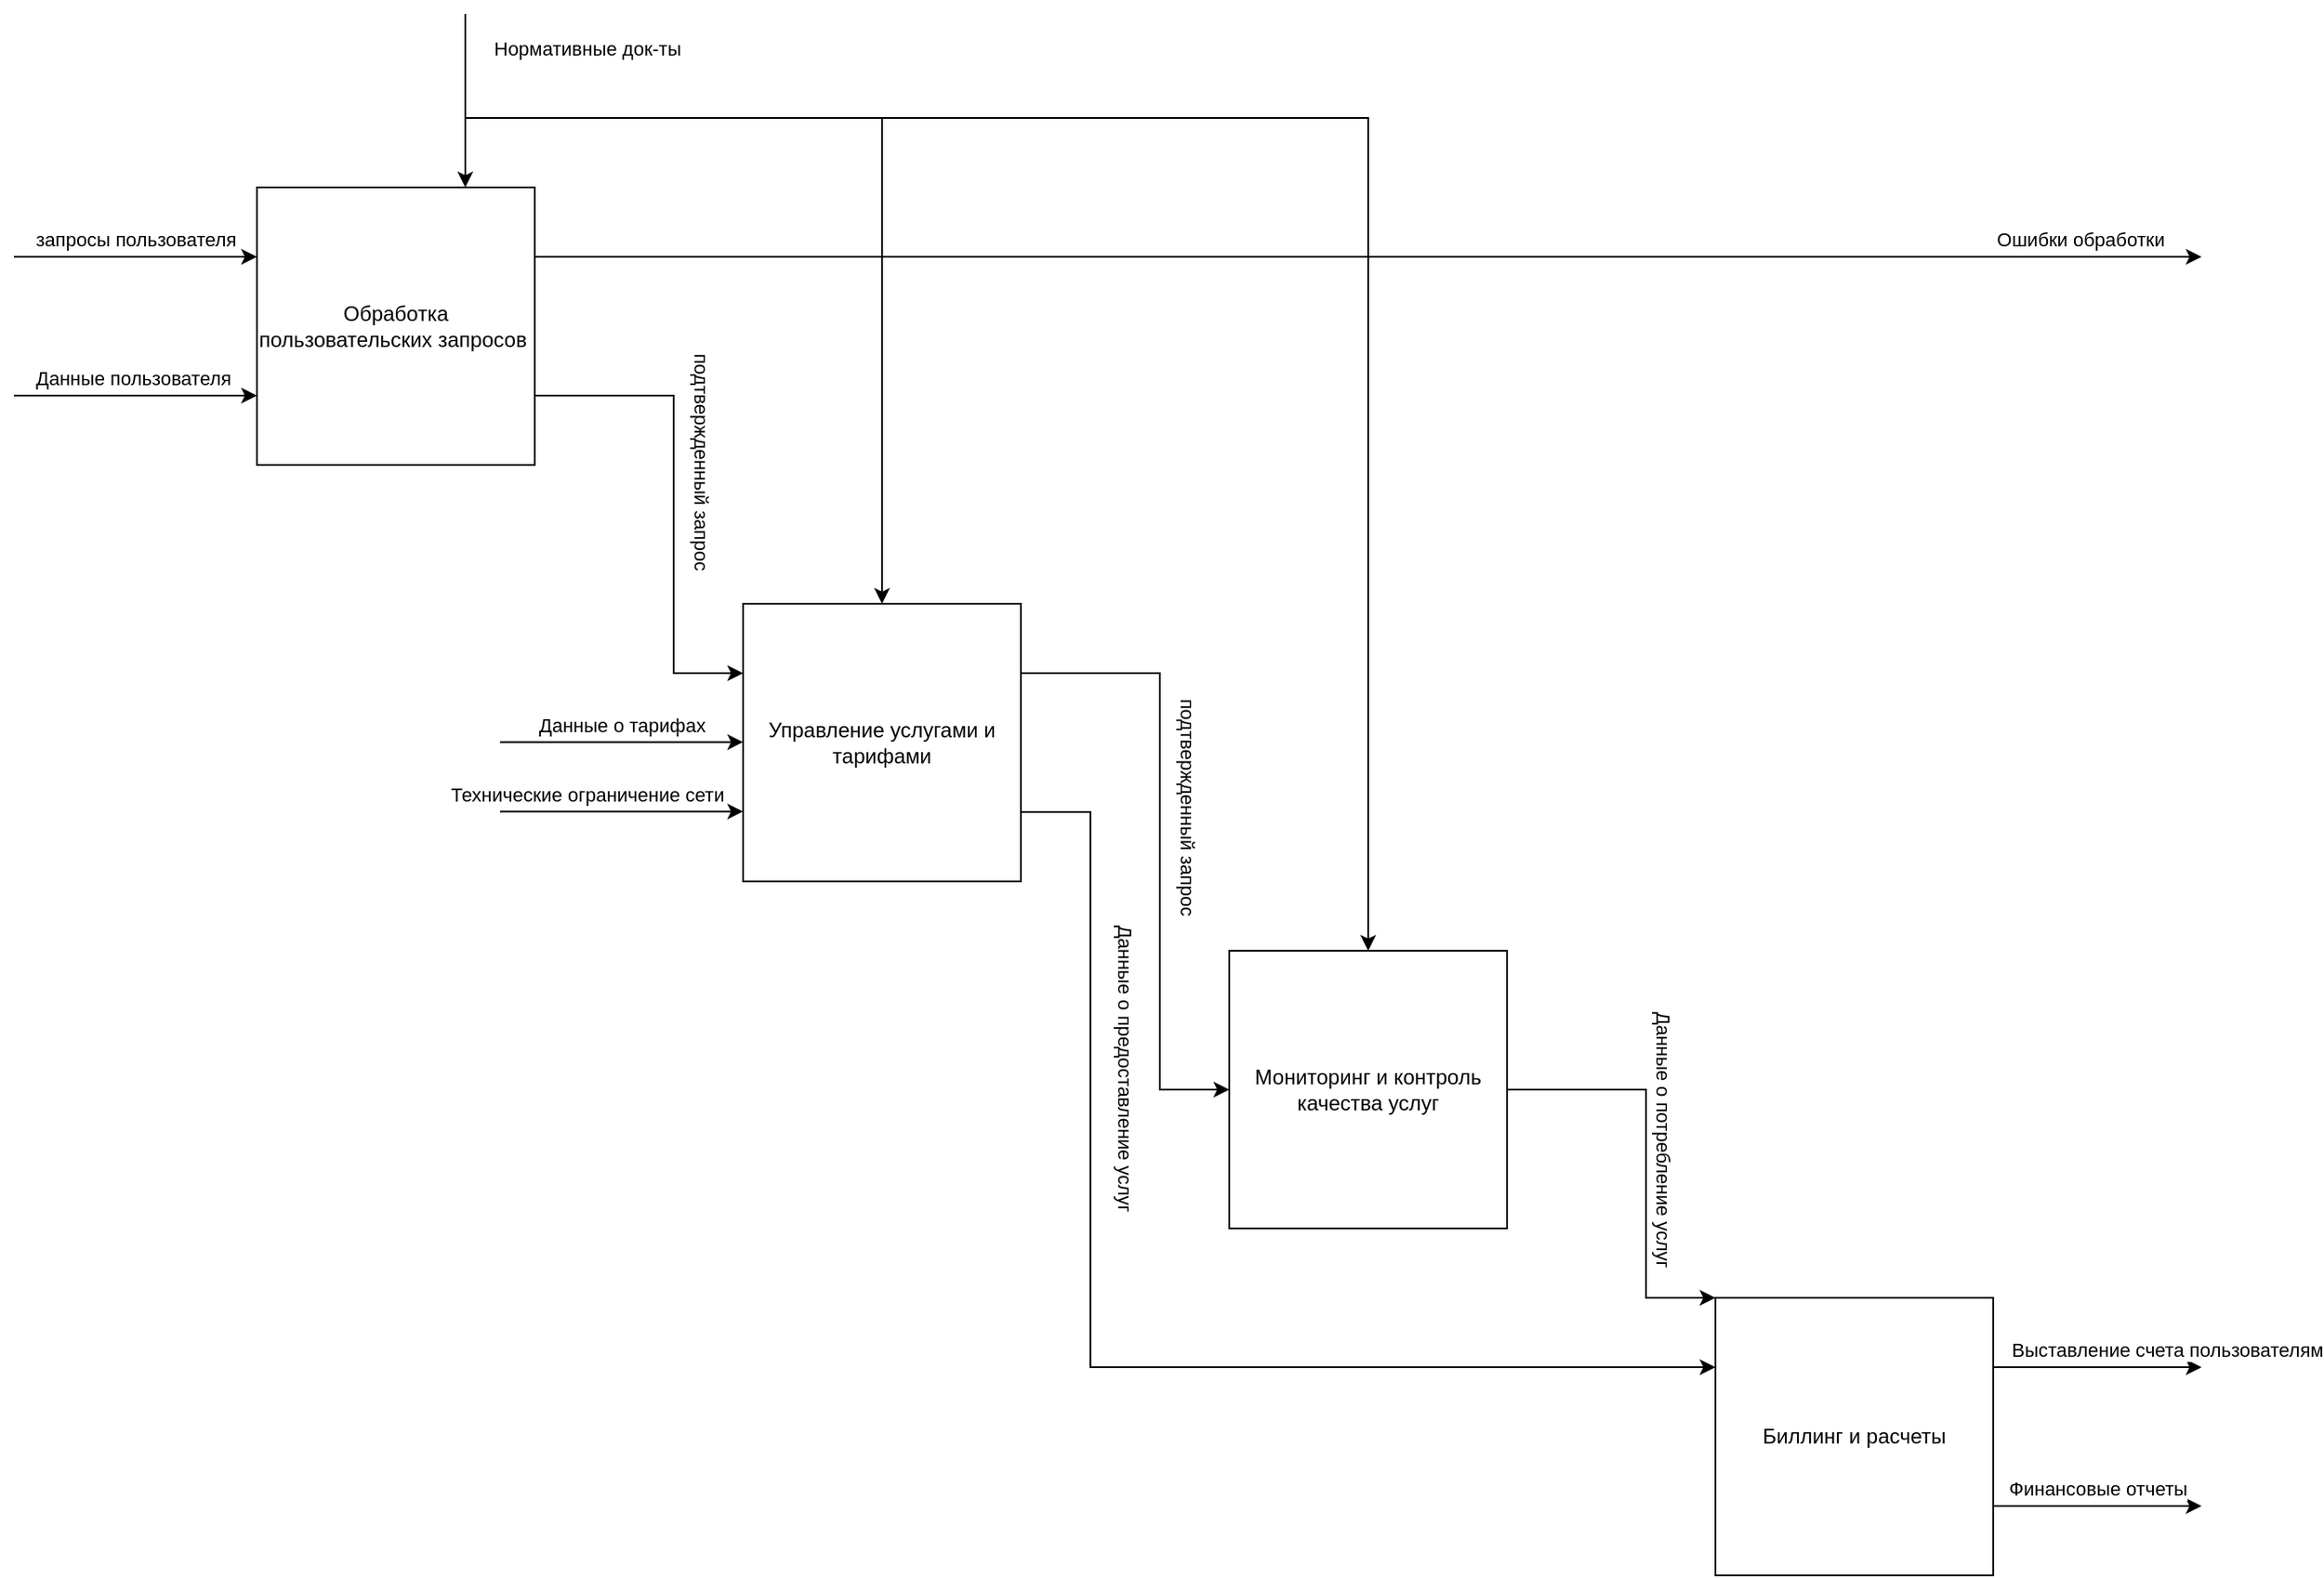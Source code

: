 <mxfile version="26.2.13">
  <diagram name="Страница — 1" id="MvSdMeWJG2DtJyz9JSFU">
    <mxGraphModel dx="1240" dy="1923" grid="1" gridSize="10" guides="1" tooltips="1" connect="1" arrows="1" fold="1" page="1" pageScale="1" pageWidth="827" pageHeight="1169" math="0" shadow="0">
      <root>
        <mxCell id="0" />
        <mxCell id="1" parent="0" />
        <mxCell id="gJK0XPvTsT3H99cA7qqP-1" value="Обработка пользовательских запросов&amp;nbsp;" style="whiteSpace=wrap;html=1;aspect=fixed;" parent="1" vertex="1">
          <mxGeometry x="160" y="160" width="160" height="160" as="geometry" />
        </mxCell>
        <mxCell id="gJK0XPvTsT3H99cA7qqP-2" value="Управление услугами и тарифами" style="whiteSpace=wrap;html=1;aspect=fixed;" parent="1" vertex="1">
          <mxGeometry x="440" y="400" width="160" height="160" as="geometry" />
        </mxCell>
        <mxCell id="NioCOm3TTgTSaaTfJ0C6-2" value="" style="edgeStyle=orthogonalEdgeStyle;rounded=0;orthogonalLoop=1;jettySize=auto;html=1;entryX=0;entryY=0;entryDx=0;entryDy=0;" parent="1" source="gJK0XPvTsT3H99cA7qqP-3" target="NioCOm3TTgTSaaTfJ0C6-1" edge="1">
          <mxGeometry relative="1" as="geometry">
            <Array as="points">
              <mxPoint x="960" y="680" />
              <mxPoint x="960" y="800" />
            </Array>
          </mxGeometry>
        </mxCell>
        <mxCell id="NioCOm3TTgTSaaTfJ0C6-4" value="Данные о потребление услуг" style="edgeLabel;html=1;align=center;verticalAlign=middle;resizable=0;points=[];rotation=90;" parent="NioCOm3TTgTSaaTfJ0C6-2" vertex="1" connectable="0">
          <mxGeometry x="-0.1" y="-1" relative="1" as="geometry">
            <mxPoint x="11" as="offset" />
          </mxGeometry>
        </mxCell>
        <mxCell id="gJK0XPvTsT3H99cA7qqP-3" value="Мониторинг и контроль качества услуг" style="whiteSpace=wrap;html=1;aspect=fixed;" parent="1" vertex="1">
          <mxGeometry x="720" y="600" width="160" height="160" as="geometry" />
        </mxCell>
        <mxCell id="gJK0XPvTsT3H99cA7qqP-4" value="запросы пользователя" style="endArrow=classic;html=1;rounded=0;entryX=0;entryY=0.25;entryDx=0;entryDy=0;" parent="1" target="gJK0XPvTsT3H99cA7qqP-1" edge="1">
          <mxGeometry y="10" width="50" height="50" relative="1" as="geometry">
            <mxPoint x="20" y="200" as="sourcePoint" />
            <mxPoint x="430" y="370" as="targetPoint" />
            <mxPoint as="offset" />
          </mxGeometry>
        </mxCell>
        <mxCell id="gJK0XPvTsT3H99cA7qqP-7" value="Данные пользователя&amp;nbsp;" style="endArrow=classic;html=1;rounded=0;entryX=0;entryY=0.25;entryDx=0;entryDy=0;" parent="1" edge="1">
          <mxGeometry y="10" width="50" height="50" relative="1" as="geometry">
            <mxPoint x="20" y="280" as="sourcePoint" />
            <mxPoint x="160" y="280" as="targetPoint" />
            <Array as="points">
              <mxPoint x="90" y="280" />
            </Array>
            <mxPoint as="offset" />
          </mxGeometry>
        </mxCell>
        <mxCell id="gJK0XPvTsT3H99cA7qqP-8" value="" style="endArrow=classic;html=1;rounded=0;entryX=0.75;entryY=0;entryDx=0;entryDy=0;" parent="1" target="gJK0XPvTsT3H99cA7qqP-1" edge="1">
          <mxGeometry width="50" height="50" relative="1" as="geometry">
            <mxPoint x="280" y="60" as="sourcePoint" />
            <mxPoint x="430" y="370" as="targetPoint" />
          </mxGeometry>
        </mxCell>
        <mxCell id="gJK0XPvTsT3H99cA7qqP-11" value="Нормативные док-ты" style="edgeLabel;html=1;align=center;verticalAlign=middle;resizable=0;points=[];rotation=0;" parent="gJK0XPvTsT3H99cA7qqP-8" vertex="1" connectable="0">
          <mxGeometry x="-0.54" y="1" relative="1" as="geometry">
            <mxPoint x="69" y="-3" as="offset" />
          </mxGeometry>
        </mxCell>
        <mxCell id="gJK0XPvTsT3H99cA7qqP-9" value="" style="endArrow=classic;html=1;rounded=0;entryX=0.5;entryY=0;entryDx=0;entryDy=0;endSize=6;strokeWidth=1;" parent="1" target="gJK0XPvTsT3H99cA7qqP-2" edge="1">
          <mxGeometry width="50" height="50" relative="1" as="geometry">
            <mxPoint x="280" y="120" as="sourcePoint" />
            <mxPoint x="430" y="370" as="targetPoint" />
            <Array as="points">
              <mxPoint x="520" y="120" />
            </Array>
          </mxGeometry>
        </mxCell>
        <mxCell id="gJK0XPvTsT3H99cA7qqP-10" value="" style="endArrow=classic;html=1;rounded=0;entryX=0.5;entryY=0;entryDx=0;entryDy=0;" parent="1" target="gJK0XPvTsT3H99cA7qqP-3" edge="1">
          <mxGeometry width="50" height="50" relative="1" as="geometry">
            <mxPoint x="480" y="120" as="sourcePoint" />
            <mxPoint x="430" y="370" as="targetPoint" />
            <Array as="points">
              <mxPoint x="800" y="120" />
            </Array>
          </mxGeometry>
        </mxCell>
        <mxCell id="gJK0XPvTsT3H99cA7qqP-12" value="" style="endArrow=classic;html=1;rounded=0;exitX=1;exitY=0.75;exitDx=0;exitDy=0;entryX=0;entryY=0.25;entryDx=0;entryDy=0;" parent="1" source="gJK0XPvTsT3H99cA7qqP-1" target="gJK0XPvTsT3H99cA7qqP-2" edge="1">
          <mxGeometry width="50" height="50" relative="1" as="geometry">
            <mxPoint x="380" y="420" as="sourcePoint" />
            <mxPoint x="430" y="370" as="targetPoint" />
            <Array as="points">
              <mxPoint x="400" y="280" />
              <mxPoint x="400" y="440" />
            </Array>
          </mxGeometry>
        </mxCell>
        <mxCell id="gJK0XPvTsT3H99cA7qqP-13" value="подтвержденный запрос&amp;nbsp;" style="edgeLabel;html=1;align=center;verticalAlign=middle;resizable=0;points=[];rotation=90;" parent="gJK0XPvTsT3H99cA7qqP-12" vertex="1" connectable="0">
          <mxGeometry x="-0.034" relative="1" as="geometry">
            <mxPoint x="16" y="-16" as="offset" />
          </mxGeometry>
        </mxCell>
        <mxCell id="gJK0XPvTsT3H99cA7qqP-15" value="" style="endArrow=classic;html=1;rounded=0;exitX=1;exitY=0.25;exitDx=0;exitDy=0;" parent="1" source="gJK0XPvTsT3H99cA7qqP-1" edge="1">
          <mxGeometry width="50" height="50" relative="1" as="geometry">
            <mxPoint x="400" y="240" as="sourcePoint" />
            <mxPoint x="1280" y="200" as="targetPoint" />
          </mxGeometry>
        </mxCell>
        <mxCell id="gJK0XPvTsT3H99cA7qqP-16" value="Ошибки обработки" style="edgeLabel;html=1;align=center;verticalAlign=middle;resizable=0;points=[];" parent="gJK0XPvTsT3H99cA7qqP-15" vertex="1" connectable="0">
          <mxGeometry x="-0.838" y="-1" relative="1" as="geometry">
            <mxPoint x="812" y="-11" as="offset" />
          </mxGeometry>
        </mxCell>
        <mxCell id="gJK0XPvTsT3H99cA7qqP-17" value="Данные о тарифах" style="endArrow=classic;html=1;rounded=0;entryX=0;entryY=0.25;entryDx=0;entryDy=0;" parent="1" edge="1">
          <mxGeometry y="10" width="50" height="50" relative="1" as="geometry">
            <mxPoint x="300" y="479.71" as="sourcePoint" />
            <mxPoint x="440" y="479.71" as="targetPoint" />
            <mxPoint as="offset" />
          </mxGeometry>
        </mxCell>
        <mxCell id="gJK0XPvTsT3H99cA7qqP-18" value="Технические ограничение сети" style="endArrow=classic;html=1;rounded=0;entryX=0;entryY=0.25;entryDx=0;entryDy=0;" parent="1" edge="1">
          <mxGeometry x="-0.286" y="10" width="50" height="50" relative="1" as="geometry">
            <mxPoint x="300" y="519.71" as="sourcePoint" />
            <mxPoint x="440" y="519.71" as="targetPoint" />
            <mxPoint as="offset" />
          </mxGeometry>
        </mxCell>
        <mxCell id="gJK0XPvTsT3H99cA7qqP-19" value="" style="endArrow=classic;html=1;rounded=0;exitX=1;exitY=0.25;exitDx=0;exitDy=0;entryX=0;entryY=0.25;entryDx=0;entryDy=0;" parent="1" source="gJK0XPvTsT3H99cA7qqP-2" edge="1">
          <mxGeometry width="50" height="50" relative="1" as="geometry">
            <mxPoint x="600" y="520" as="sourcePoint" />
            <mxPoint x="720" y="680" as="targetPoint" />
            <Array as="points">
              <mxPoint x="680" y="440" />
              <mxPoint x="680" y="520" />
              <mxPoint x="680" y="600" />
              <mxPoint x="680" y="680" />
            </Array>
          </mxGeometry>
        </mxCell>
        <mxCell id="gJK0XPvTsT3H99cA7qqP-20" value="подтвержденный запрос&amp;nbsp;" style="edgeLabel;html=1;align=center;verticalAlign=middle;resizable=0;points=[];rotation=90;" parent="gJK0XPvTsT3H99cA7qqP-19" vertex="1" connectable="0">
          <mxGeometry x="-0.034" relative="1" as="geometry">
            <mxPoint x="16" y="-16" as="offset" />
          </mxGeometry>
        </mxCell>
        <mxCell id="NioCOm3TTgTSaaTfJ0C6-1" value="Биллинг и расчеты" style="whiteSpace=wrap;html=1;aspect=fixed;" parent="1" vertex="1">
          <mxGeometry x="1000" y="800" width="160" height="160" as="geometry" />
        </mxCell>
        <mxCell id="NioCOm3TTgTSaaTfJ0C6-5" value="" style="endArrow=classic;html=1;rounded=0;exitX=1;exitY=0.75;exitDx=0;exitDy=0;entryX=0;entryY=0.25;entryDx=0;entryDy=0;" parent="1" source="gJK0XPvTsT3H99cA7qqP-2" target="NioCOm3TTgTSaaTfJ0C6-1" edge="1">
          <mxGeometry width="50" height="50" relative="1" as="geometry">
            <mxPoint x="670" y="670" as="sourcePoint" />
            <mxPoint x="720" y="620" as="targetPoint" />
            <Array as="points">
              <mxPoint x="640" y="520" />
              <mxPoint x="640" y="840" />
              <mxPoint x="830" y="840" />
            </Array>
          </mxGeometry>
        </mxCell>
        <mxCell id="NioCOm3TTgTSaaTfJ0C6-6" value="Данные о предоставление услуг" style="edgeLabel;html=1;align=center;verticalAlign=middle;resizable=0;points=[];rotation=90;" parent="NioCOm3TTgTSaaTfJ0C6-5" vertex="1" connectable="0">
          <mxGeometry x="-0.675" relative="1" as="geometry">
            <mxPoint x="20" y="70" as="offset" />
          </mxGeometry>
        </mxCell>
        <mxCell id="NioCOm3TTgTSaaTfJ0C6-10" value="" style="endArrow=classic;html=1;rounded=0;exitX=1;exitY=0.25;exitDx=0;exitDy=0;" parent="1" edge="1">
          <mxGeometry width="50" height="50" relative="1" as="geometry">
            <mxPoint x="1160" y="840" as="sourcePoint" />
            <mxPoint x="1280" y="840" as="targetPoint" />
          </mxGeometry>
        </mxCell>
        <mxCell id="NioCOm3TTgTSaaTfJ0C6-11" value="Выставление счета пользователям" style="edgeLabel;html=1;align=center;verticalAlign=middle;resizable=0;points=[];" parent="NioCOm3TTgTSaaTfJ0C6-10" vertex="1" connectable="0">
          <mxGeometry x="-0.838" y="-1" relative="1" as="geometry">
            <mxPoint x="90" y="-11" as="offset" />
          </mxGeometry>
        </mxCell>
        <mxCell id="NioCOm3TTgTSaaTfJ0C6-12" value="" style="endArrow=classic;html=1;rounded=0;exitX=1;exitY=0.25;exitDx=0;exitDy=0;" parent="1" edge="1">
          <mxGeometry width="50" height="50" relative="1" as="geometry">
            <mxPoint x="1160" y="920" as="sourcePoint" />
            <mxPoint x="1280" y="920" as="targetPoint" />
          </mxGeometry>
        </mxCell>
        <mxCell id="NioCOm3TTgTSaaTfJ0C6-13" value="Финансовые отчеты" style="edgeLabel;html=1;align=center;verticalAlign=middle;resizable=0;points=[];" parent="NioCOm3TTgTSaaTfJ0C6-12" vertex="1" connectable="0">
          <mxGeometry x="-0.838" y="-1" relative="1" as="geometry">
            <mxPoint x="50" y="-11" as="offset" />
          </mxGeometry>
        </mxCell>
      </root>
    </mxGraphModel>
  </diagram>
</mxfile>
